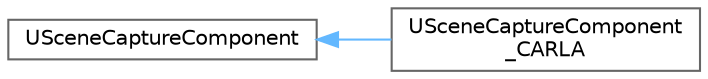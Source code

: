 digraph "类继承关系图"
{
 // INTERACTIVE_SVG=YES
 // LATEX_PDF_SIZE
  bgcolor="transparent";
  edge [fontname=Helvetica,fontsize=10,labelfontname=Helvetica,labelfontsize=10];
  node [fontname=Helvetica,fontsize=10,shape=box,height=0.2,width=0.4];
  rankdir="LR";
  Node0 [id="Node000000",label="USceneCaptureComponent",height=0.2,width=0.4,color="grey40", fillcolor="white", style="filled",URL="$d4/d1f/classUSceneCaptureComponent.html",tooltip=" "];
  Node0 -> Node1 [id="edge370_Node000000_Node000001",dir="back",color="steelblue1",style="solid",tooltip=" "];
  Node1 [id="Node000001",label="USceneCaptureComponent\l_CARLA",height=0.2,width=0.4,color="grey40", fillcolor="white", style="filled",URL="$d4/dc7/classUSceneCaptureComponent__CARLA.html",tooltip=" "];
}
